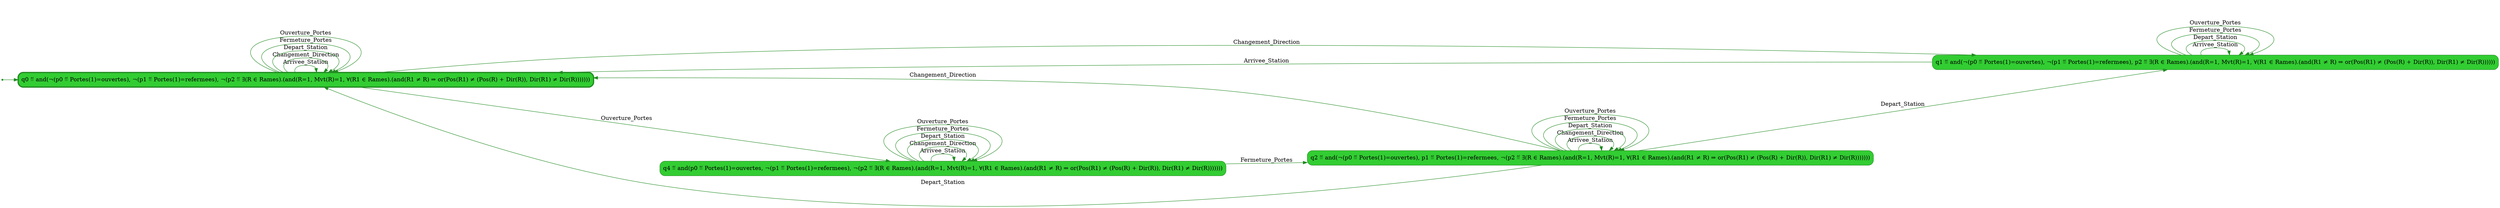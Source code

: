 digraph g {

	rankdir="LR"

	__invisible__[shape="point", color="forestgreen"]
	q0[label="q0 ≝ and(¬(p0 ≝ Portes(1)=ouvertes), ¬(p1 ≝ Portes(1)=refermees), ¬(p2 ≝ ∃(R ∈ Rames).(and(R=1, Mvt(R)=1, ∀(R1 ∈ Rames).(and(R1 ≠ R) ⇒ or(Pos(R1) ≠ (Pos(R) + Dir(R)), Dir(R1) ≠ Dir(R)))))))", shape="box", style="rounded, filled", color="forestgreen", fillcolor="limegreen", penwidth=3] // Initial
	q1[label="q1 ≝ and(¬(p0 ≝ Portes(1)=ouvertes), ¬(p1 ≝ Portes(1)=refermees), p2 ≝ ∃(R ∈ Rames).(and(R=1, Mvt(R)=1, ∀(R1 ∈ Rames).(and(R1 ≠ R) ⇒ or(Pos(R1) ≠ (Pos(R) + Dir(R)), Dir(R1) ≠ Dir(R))))))", shape="box", style="rounded, filled", color="forestgreen", fillcolor="limegreen"]
	q4[label="q4 ≝ and(p0 ≝ Portes(1)=ouvertes, ¬(p1 ≝ Portes(1)=refermees), ¬(p2 ≝ ∃(R ∈ Rames).(and(R=1, Mvt(R)=1, ∀(R1 ∈ Rames).(and(R1 ≠ R) ⇒ or(Pos(R1) ≠ (Pos(R) + Dir(R)), Dir(R1) ≠ Dir(R)))))))", shape="box", style="rounded, filled", color="forestgreen", fillcolor="limegreen"]
	q2[label="q2 ≝ and(¬(p0 ≝ Portes(1)=ouvertes), p1 ≝ Portes(1)=refermees, ¬(p2 ≝ ∃(R ∈ Rames).(and(R=1, Mvt(R)=1, ∀(R1 ∈ Rames).(and(R1 ≠ R) ⇒ or(Pos(R1) ≠ (Pos(R) + Dir(R)), Dir(R1) ≠ Dir(R)))))))", shape="box", style="rounded, filled", color="forestgreen", fillcolor="limegreen"]

	__invisible__ -> q0[color="forestgreen"]
	q0 -> q0[label="Arrivee_Station", color="forestgreen"]
	q0 -> q0[label="Changement_Direction", color="forestgreen"]
	q0 -> q0[label="Depart_Station", color="forestgreen"]
	q0 -> q0[label="Fermeture_Portes", color="forestgreen"]
	q0 -> q0[label="Ouverture_Portes", color="forestgreen"]
	q0 -> q1[label="Changement_Direction", color="forestgreen"]
	q1 -> q1[label="Arrivee_Station", color="forestgreen"]
	q1 -> q1[label="Depart_Station", color="forestgreen"]
	q1 -> q1[label="Fermeture_Portes", color="forestgreen"]
	q1 -> q1[label="Ouverture_Portes", color="forestgreen"]
	q1 -> q0[label="Arrivee_Station", color="forestgreen"]
	q0 -> q4[label="Ouverture_Portes", color="forestgreen"]
	q4 -> q4[label="Arrivee_Station", color="forestgreen"]
	q4 -> q4[label="Changement_Direction", color="forestgreen"]
	q4 -> q4[label="Depart_Station", color="forestgreen"]
	q4 -> q4[label="Fermeture_Portes", color="forestgreen"]
	q4 -> q4[label="Ouverture_Portes", color="forestgreen"]
	q4 -> q2[label="Fermeture_Portes", color="forestgreen"]
	q2 -> q2[label="Arrivee_Station", color="forestgreen"]
	q2 -> q2[label="Changement_Direction", color="forestgreen"]
	q2 -> q2[label="Depart_Station", color="forestgreen"]
	q2 -> q2[label="Fermeture_Portes", color="forestgreen"]
	q2 -> q2[label="Ouverture_Portes", color="forestgreen"]
	q2 -> q0[label="Changement_Direction", color="forestgreen"]
	q2 -> q0[label="Depart_Station", color="forestgreen"]
	q2 -> q1[label="Depart_Station", color="forestgreen"]

}
